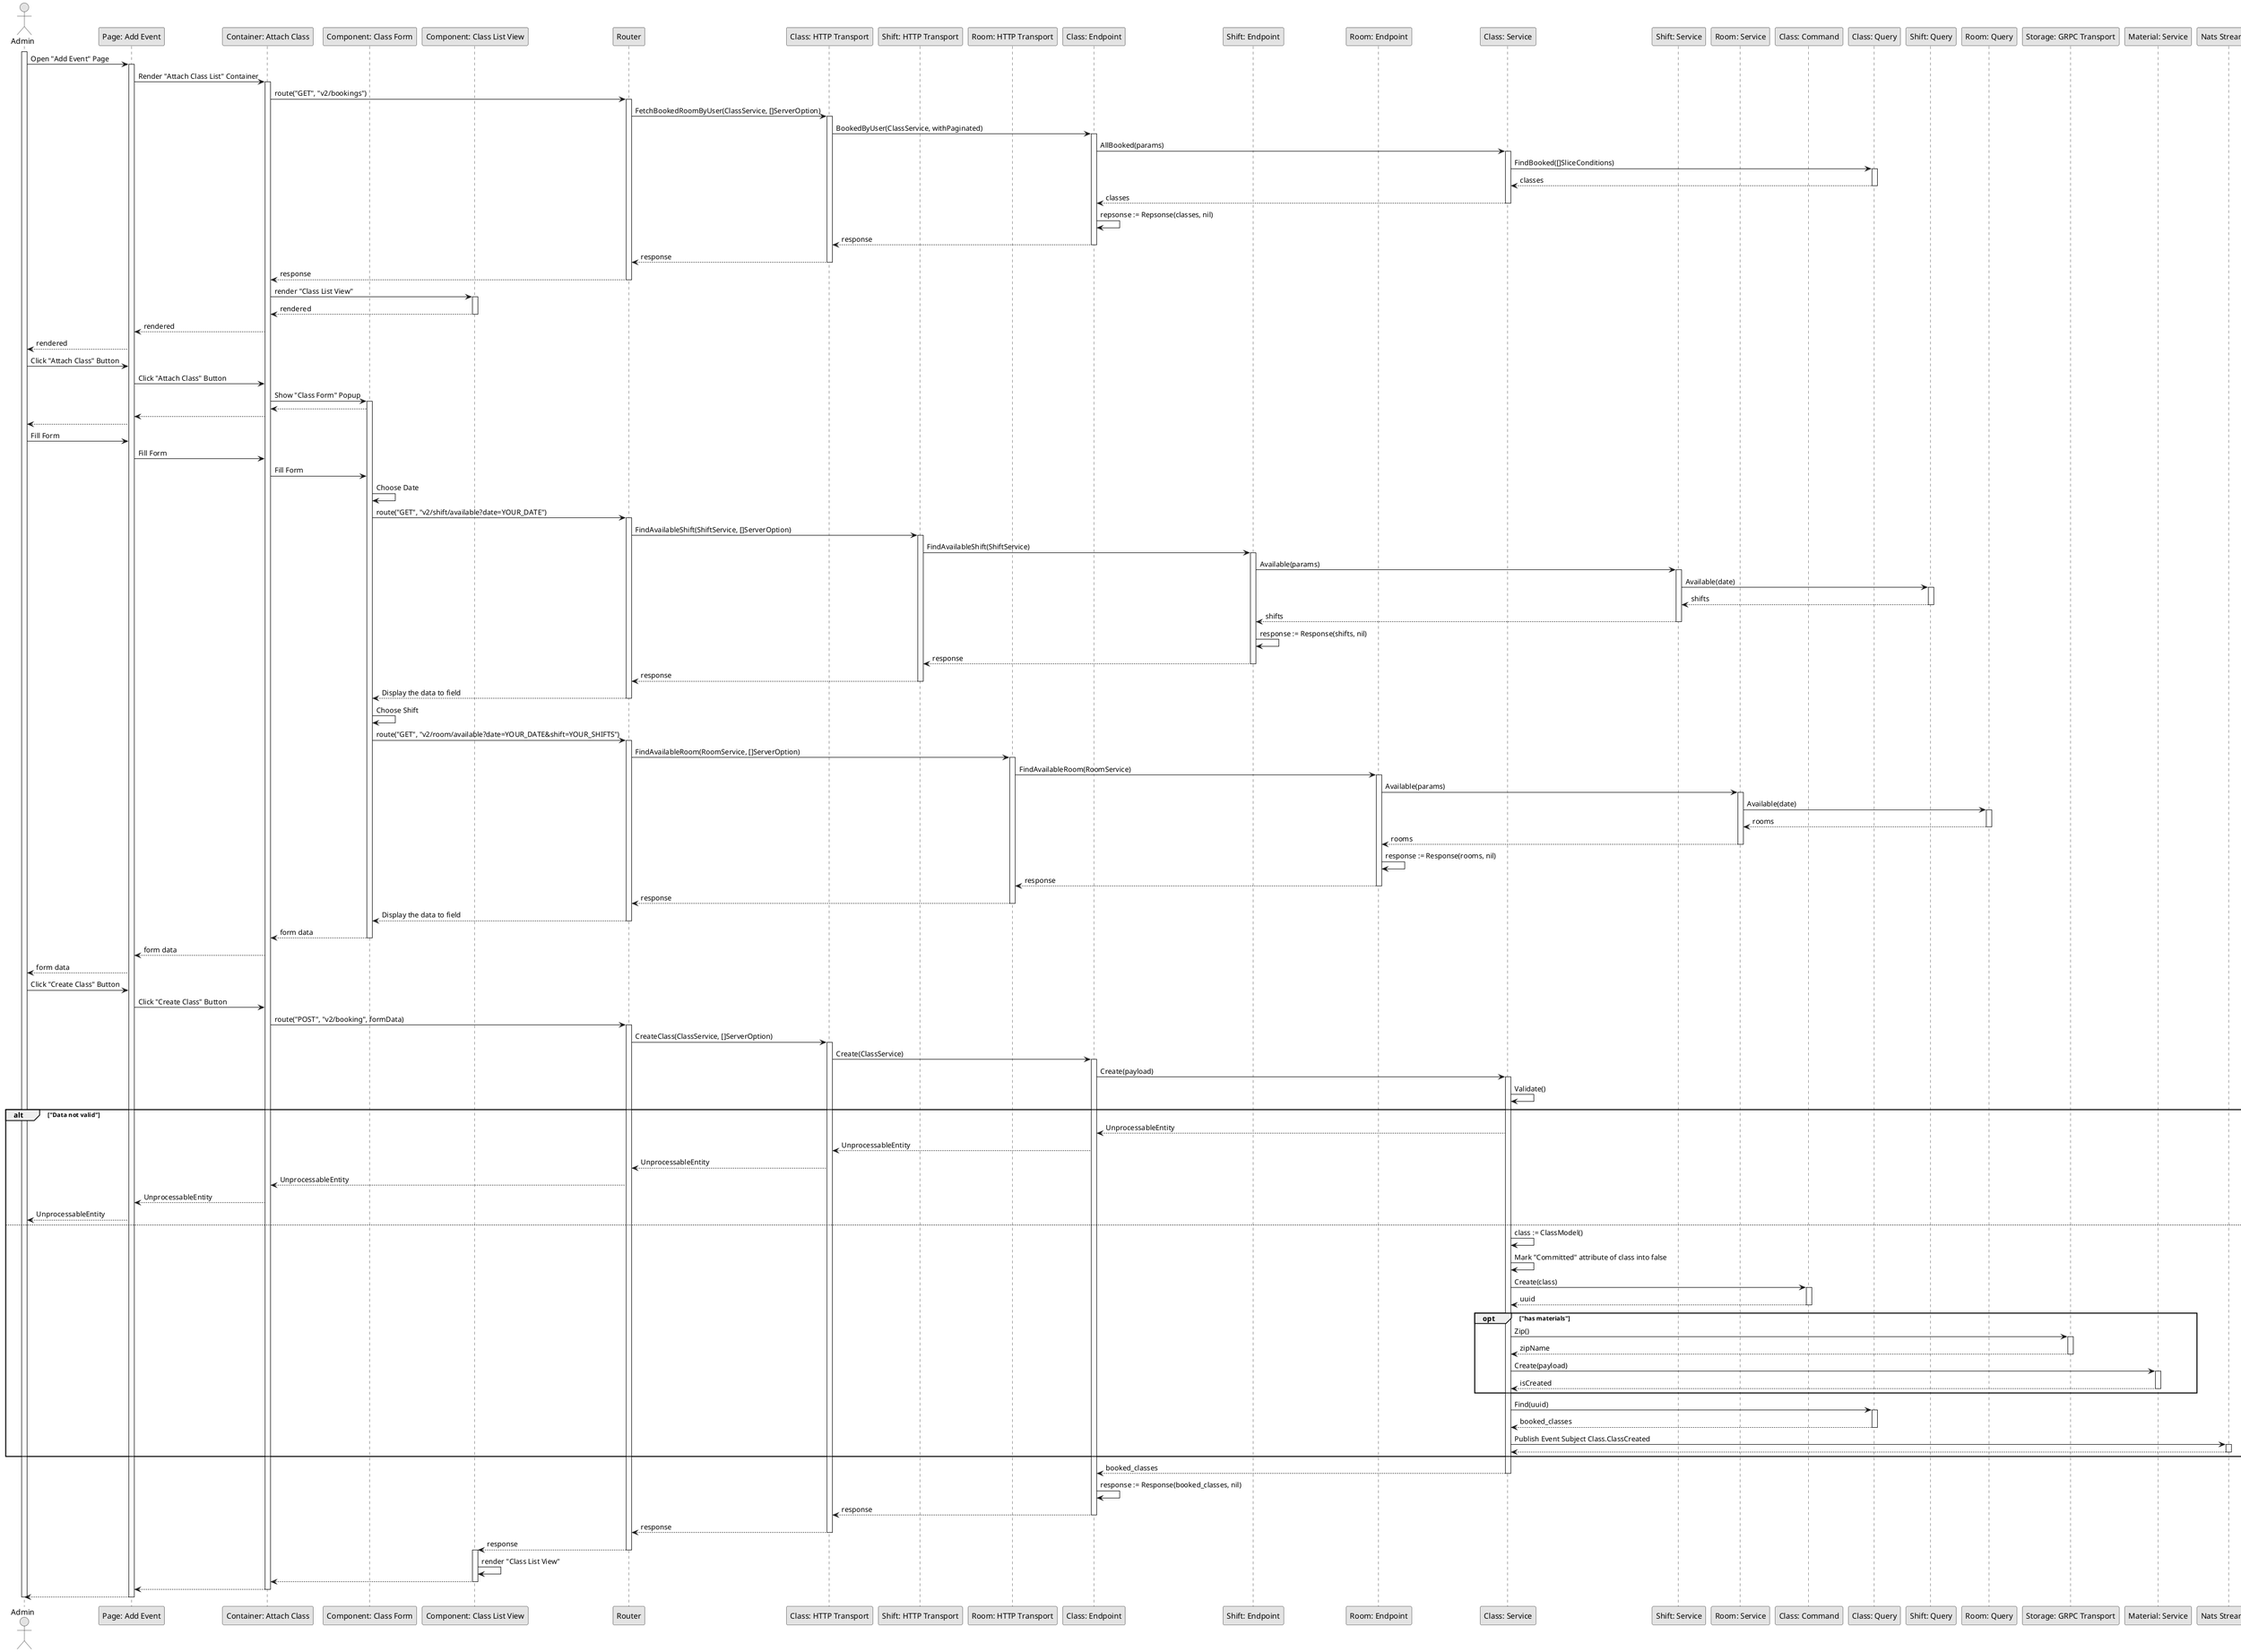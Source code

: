 @startuml BookingClass

skinparam Monochrome true
skinparam Shadowing false

actor Admin
participant "Page: Add Event" as AddEventPage
participant "Container: Attach Class" as AttachClassListContainer
participant "Component: Class Form" as ClassForm
participant "Component: Class List View" as ClassListView
participant "Router" as Router
participant "Class: HTTP Transport" as ClassHTTPTransport
participant "Shift: HTTP Transport" as ShiftHTTPTransport
participant "Room: HTTP Transport" as RoomHTTPTransport
participant "Class: Endpoint" as ClassEndpoint
participant "Shift: Endpoint" as ShiftEndpoint
participant "Room: Endpoint" as RoomEndpoint
participant "Class: Service" as ClassService
participant "Shift: Service" as ShiftService
participant "Room: Service" as RoomService
participant "Class: Command" as ClassCommand
participant "Class: Query" as ClassQuery
participant "Shift: Query" as ShiftQuery
participant "Room: Query" as RoomQuery
participant "Storage: GRPC Transport" as StorageGRPCTransport
participant "Material: Service" as MaterialService
participant "Nats Streaming" as NatsStreaming

activate Admin

Admin->AddEventPage: Open "Add Event" Page
activate AddEventPage
AddEventPage->AttachClassListContainer: Render "Attach Class List" Container
activate AttachClassListContainer
AttachClassListContainer->Router: route("GET", "v2/bookings")
activate Router
Router->ClassHTTPTransport: FetchBookedRoomByUser(ClassService, []ServerOption)
activate ClassHTTPTransport
ClassHTTPTransport->ClassEndpoint: BookedByUser(ClassService, withPaginated)
activate ClassEndpoint
ClassEndpoint->ClassService: AllBooked(params)

activate ClassService
ClassService->ClassQuery: FindBooked([]SliceConditions)
activate ClassQuery
ClassQuery-->ClassService: classes
deactivate ClassQuery
ClassService-->ClassEndpoint: classes
deactivate ClassService
ClassEndpoint->ClassEndpoint: repsonse := Repsonse(classes, nil)
ClassEndpoint-->ClassHTTPTransport: response
deactivate ClassEndpoint
ClassHTTPTransport-->Router: response
deactivate ClassHTTPTransport
Router-->AttachClassListContainer: response
deactivate Router
AttachClassListContainer->ClassListView: render "Class List View"
activate ClassListView
ClassListView-->AttachClassListContainer: rendered
deactivate ClassListView
AttachClassListContainer-->AddEventPage: rendered
AddEventPage-->Admin: rendered

Admin->AddEventPage: Click "Attach Class" Button
AddEventPage->AttachClassListContainer: Click "Attach Class" Button
AttachClassListContainer->ClassForm: Show "Class Form" Popup
activate ClassForm
ClassForm-->AttachClassListContainer
AttachClassListContainer-->AddEventPage
AddEventPage-->Admin

Admin->AddEventPage: Fill Form
AddEventPage->AttachClassListContainer: Fill Form
AttachClassListContainer->ClassForm: Fill Form

ClassForm->ClassForm: Choose Date
ClassForm->Router: route("GET", "v2/shift/available?date=YOUR_DATE")
activate Router
Router->ShiftHTTPTransport: FindAvailableShift(ShiftService, []ServerOption)
activate ShiftHTTPTransport
ShiftHTTPTransport->ShiftEndpoint: FindAvailableShift(ShiftService)
activate ShiftEndpoint
ShiftEndpoint->ShiftService: Available(params)
activate ShiftService
ShiftService->ShiftQuery: Available(date)
activate ShiftQuery
ShiftQuery-->ShiftService: shifts
deactivate ShiftQuery
ShiftService-->ShiftEndpoint: shifts
deactivate ShiftService
ShiftEndpoint->ShiftEndpoint: response := Response(shifts, nil)
ShiftEndpoint-->ShiftHTTPTransport: response
deactivate ShiftEndpoint
ShiftHTTPTransport-->Router: response
deactivate ShiftHTTPTransport
Router-->ClassForm: Display the data to field
deactivate Router

ClassForm->ClassForm: Choose Shift
ClassForm->Router: route("GET", "v2/room/available?date=YOUR_DATE&shift=YOUR_SHIFTS")
activate Router
Router->RoomHTTPTransport: FindAvailableRoom(RoomService, []ServerOption)
activate RoomHTTPTransport
RoomHTTPTransport->RoomEndpoint: FindAvailableRoom(RoomService)
activate RoomEndpoint
RoomEndpoint->RoomService: Available(params)
activate RoomService
RoomService->RoomQuery: Available(date)
activate RoomQuery
RoomQuery-->RoomService: rooms
deactivate RoomQuery
RoomService-->RoomEndpoint: rooms
deactivate RoomService
RoomEndpoint->RoomEndpoint: response := Response(rooms, nil)
RoomEndpoint-->RoomHTTPTransport: response
deactivate RoomEndpoint
RoomHTTPTransport-->Router: response
deactivate RoomHTTPTransport
Router-->ClassForm: Display the data to field
deactivate Router

ClassForm-->AttachClassListContainer: form data
deactivate ClassForm
AttachClassListContainer-->AddEventPage: form data
AddEventPage-->Admin: form data

Admin->AddEventPage: Click "Create Class" Button
AddEventPage->AttachClassListContainer: Click "Create Class" Button
AttachClassListContainer->Router: route("POST", "v2/booking", formData)
activate Router
Router->ClassHTTPTransport: CreateClass(ClassService, []ServerOption)
activate ClassHTTPTransport
ClassHTTPTransport->ClassEndpoint: Create(ClassService)
activate ClassEndpoint
ClassEndpoint->ClassService: Create(payload)

activate ClassService
ClassService->ClassService: Validate()

alt "Data not valid"
    ClassService-->ClassEndpoint: UnprocessableEntity
    ClassEndpoint-->ClassHTTPTransport: UnprocessableEntity
    ClassHTTPTransport-->Router: UnprocessableEntity
    Router-->AttachClassListContainer: UnprocessableEntity
    AttachClassListContainer-->AddEventPage: UnprocessableEntity
    AddEventPage-->Admin: UnprocessableEntity
else
    ClassService->ClassService: class := ClassModel()
    ClassService->ClassService: Mark "Committed" attribute of class into false
    ClassService->ClassCommand: Create(class)
    activate ClassCommand
    ClassCommand-->ClassService: uuid
    deactivate ClassCommand

    opt "has materials"
        ClassService->StorageGRPCTransport: Zip()
        activate StorageGRPCTransport
        StorageGRPCTransport-->ClassService: zipName
        deactivate StorageGRPCTransport

        ClassService->MaterialService: Create(payload)
        activate MaterialService
        MaterialService-->ClassService: isCreated
        deactivate MaterialService
    end

    ClassService->ClassQuery: Find(uuid)
    activate ClassQuery
    ClassQuery-->ClassService: booked_classes
    deactivate ClassQuery
    ClassService->NatsStreaming: Publish Event Subject Class.ClassCreated
    activate NatsStreaming
    NatsStreaming-->ClassService
    deactivate NatsStreaming
end

ClassService-->ClassEndpoint: booked_classes
deactivate ClassService
ClassEndpoint->ClassEndpoint: response := Response(booked_classes, nil)
ClassEndpoint-->ClassHTTPTransport: response
deactivate ClassEndpoint
ClassHTTPTransport-->Router: response
deactivate ClassHTTPTransport
Router-->ClassListView: response
deactivate Router
activate ClassListView
ClassListView->ClassListView: render "Class List View"
ClassListView-->AttachClassListContainer
deactivate ClassListView
AttachClassListContainer-->AddEventPage
deactivate AttachClassListContainer
AddEventPage-->Admin
deactivate AddEventPage

deactivate Admin

@enduml